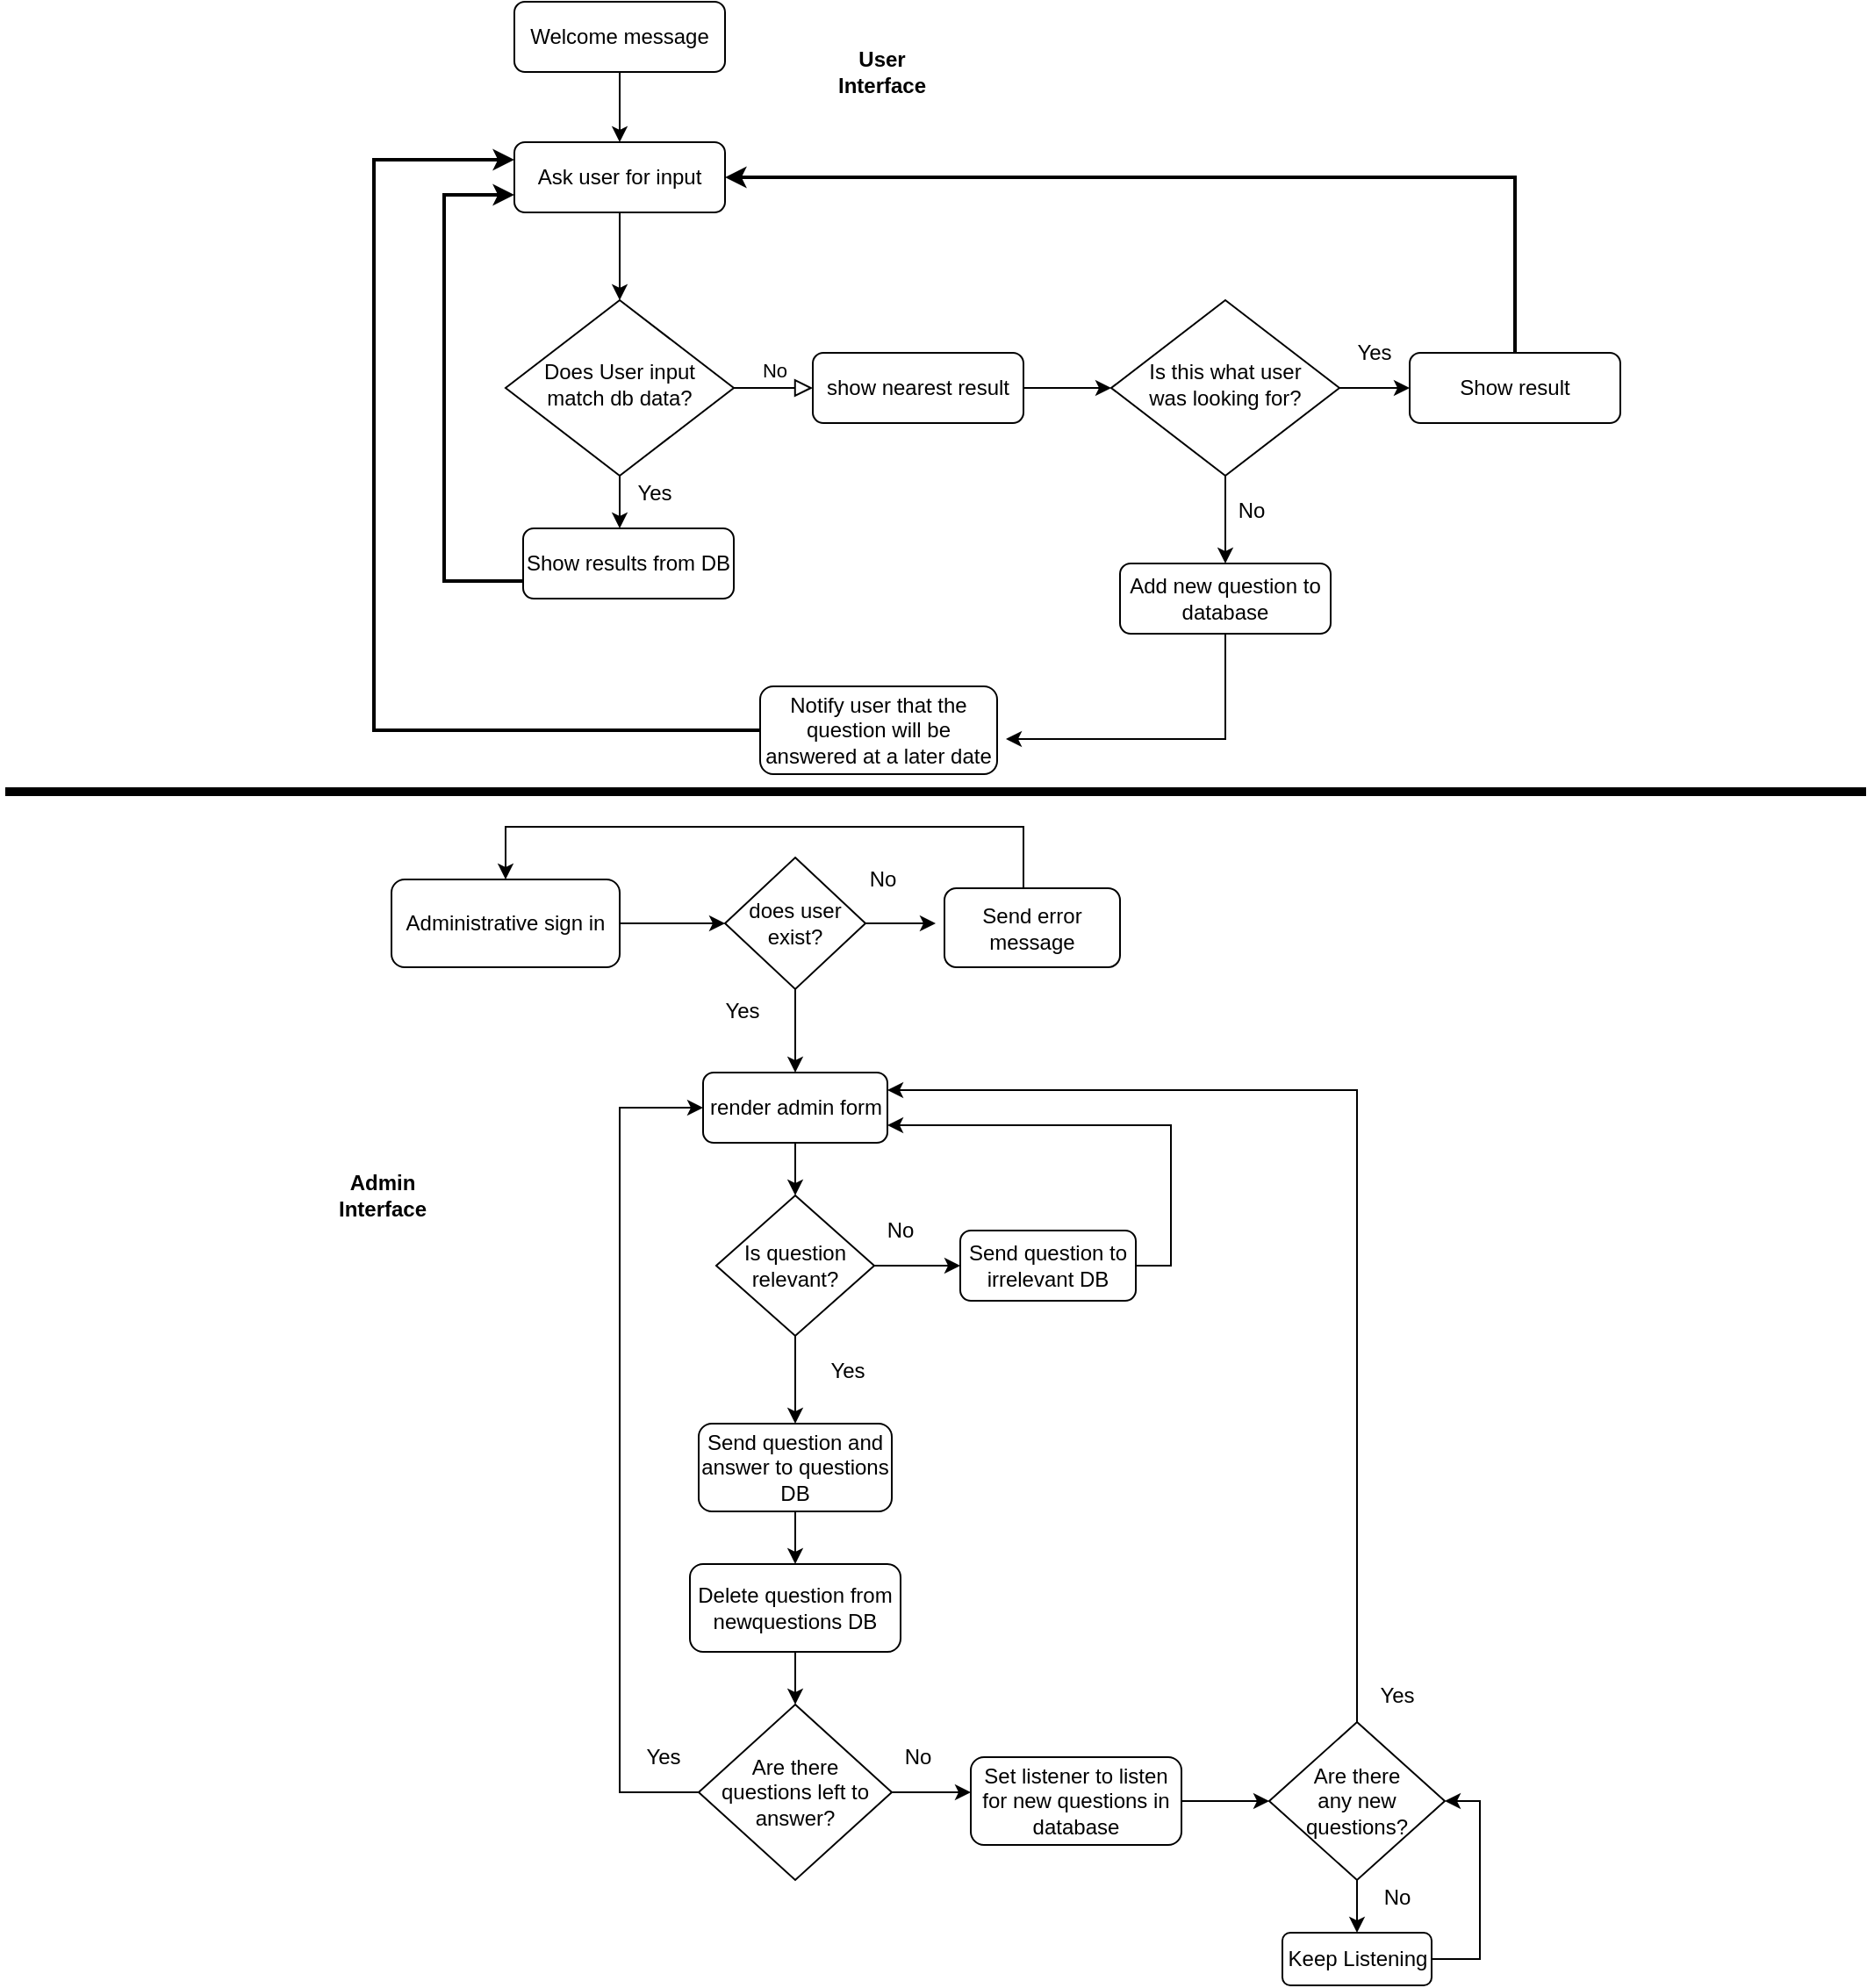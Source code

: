 <mxfile version="13.5.7" type="device"><diagram id="C5RBs43oDa-KdzZeNtuy" name="Page-1"><mxGraphModel dx="1913" dy="806" grid="1" gridSize="10" guides="1" tooltips="1" connect="1" arrows="1" fold="1" page="1" pageScale="1" pageWidth="827" pageHeight="1169" math="0" shadow="0"><root><mxCell id="WIyWlLk6GJQsqaUBKTNV-0"/><mxCell id="WIyWlLk6GJQsqaUBKTNV-1" parent="WIyWlLk6GJQsqaUBKTNV-0"/><mxCell id="ACECeO_ZDBBmXpNBd4h5-15" style="edgeStyle=orthogonalEdgeStyle;rounded=0;orthogonalLoop=1;jettySize=auto;html=1;entryX=0.5;entryY=0;entryDx=0;entryDy=0;" parent="WIyWlLk6GJQsqaUBKTNV-1" source="WIyWlLk6GJQsqaUBKTNV-3" target="WIyWlLk6GJQsqaUBKTNV-6" edge="1"><mxGeometry relative="1" as="geometry"/></mxCell><mxCell id="WIyWlLk6GJQsqaUBKTNV-3" value="Ask user for input" style="rounded=1;whiteSpace=wrap;html=1;fontSize=12;glass=0;strokeWidth=1;shadow=0;" parent="WIyWlLk6GJQsqaUBKTNV-1" vertex="1"><mxGeometry x="160" y="80" width="120" height="40" as="geometry"/></mxCell><mxCell id="WIyWlLk6GJQsqaUBKTNV-5" value="No" style="edgeStyle=orthogonalEdgeStyle;rounded=0;html=1;jettySize=auto;orthogonalLoop=1;fontSize=11;endArrow=block;endFill=0;endSize=8;strokeWidth=1;shadow=0;labelBackgroundColor=none;" parent="WIyWlLk6GJQsqaUBKTNV-1" source="WIyWlLk6GJQsqaUBKTNV-6" target="WIyWlLk6GJQsqaUBKTNV-7" edge="1"><mxGeometry y="10" relative="1" as="geometry"><mxPoint as="offset"/></mxGeometry></mxCell><mxCell id="ACECeO_ZDBBmXpNBd4h5-16" style="edgeStyle=orthogonalEdgeStyle;rounded=0;orthogonalLoop=1;jettySize=auto;html=1;" parent="WIyWlLk6GJQsqaUBKTNV-1" source="WIyWlLk6GJQsqaUBKTNV-6" edge="1"><mxGeometry relative="1" as="geometry"><mxPoint x="220" y="300" as="targetPoint"/></mxGeometry></mxCell><mxCell id="WIyWlLk6GJQsqaUBKTNV-6" value="Does User input match db data?" style="rhombus;whiteSpace=wrap;html=1;shadow=0;fontFamily=Helvetica;fontSize=12;align=center;strokeWidth=1;spacing=6;spacingTop=-4;" parent="WIyWlLk6GJQsqaUBKTNV-1" vertex="1"><mxGeometry x="155" y="170" width="130" height="100" as="geometry"/></mxCell><mxCell id="ACECeO_ZDBBmXpNBd4h5-1" style="edgeStyle=orthogonalEdgeStyle;rounded=0;orthogonalLoop=1;jettySize=auto;html=1;entryX=0;entryY=0.5;entryDx=0;entryDy=0;" parent="WIyWlLk6GJQsqaUBKTNV-1" source="WIyWlLk6GJQsqaUBKTNV-7" target="ACECeO_ZDBBmXpNBd4h5-0" edge="1"><mxGeometry relative="1" as="geometry"/></mxCell><mxCell id="WIyWlLk6GJQsqaUBKTNV-7" value="show nearest result" style="rounded=1;whiteSpace=wrap;html=1;fontSize=12;glass=0;strokeWidth=1;shadow=0;" parent="WIyWlLk6GJQsqaUBKTNV-1" vertex="1"><mxGeometry x="330" y="200" width="120" height="40" as="geometry"/></mxCell><mxCell id="ACECeO_ZDBBmXpNBd4h5-11" style="edgeStyle=orthogonalEdgeStyle;rounded=0;orthogonalLoop=1;jettySize=auto;html=1;" parent="WIyWlLk6GJQsqaUBKTNV-1" source="WIyWlLk6GJQsqaUBKTNV-11" edge="1"><mxGeometry relative="1" as="geometry"><mxPoint x="440" y="420" as="targetPoint"/><Array as="points"><mxPoint x="565" y="420"/></Array></mxGeometry></mxCell><mxCell id="WIyWlLk6GJQsqaUBKTNV-11" value="Add new question to database" style="rounded=1;whiteSpace=wrap;html=1;fontSize=12;glass=0;strokeWidth=1;shadow=0;" parent="WIyWlLk6GJQsqaUBKTNV-1" vertex="1"><mxGeometry x="505" y="320" width="120" height="40" as="geometry"/></mxCell><mxCell id="ACECeO_ZDBBmXpNBd4h5-9" style="edgeStyle=orthogonalEdgeStyle;rounded=0;orthogonalLoop=1;jettySize=auto;html=1;entryX=0;entryY=0.75;entryDx=0;entryDy=0;strokeWidth=2;" parent="WIyWlLk6GJQsqaUBKTNV-1" source="WIyWlLk6GJQsqaUBKTNV-12" target="WIyWlLk6GJQsqaUBKTNV-3" edge="1"><mxGeometry relative="1" as="geometry"><mxPoint x="150" y="110" as="targetPoint"/><Array as="points"><mxPoint x="120" y="330"/><mxPoint x="120" y="110"/></Array></mxGeometry></mxCell><mxCell id="WIyWlLk6GJQsqaUBKTNV-12" value="Show results from DB" style="rounded=1;whiteSpace=wrap;html=1;fontSize=12;glass=0;strokeWidth=1;shadow=0;" parent="WIyWlLk6GJQsqaUBKTNV-1" vertex="1"><mxGeometry x="165" y="300" width="120" height="40" as="geometry"/></mxCell><mxCell id="ACECeO_ZDBBmXpNBd4h5-3" style="edgeStyle=orthogonalEdgeStyle;rounded=0;orthogonalLoop=1;jettySize=auto;html=1;exitX=1;exitY=0.5;exitDx=0;exitDy=0;" parent="WIyWlLk6GJQsqaUBKTNV-1" source="ACECeO_ZDBBmXpNBd4h5-0" target="ACECeO_ZDBBmXpNBd4h5-2" edge="1"><mxGeometry relative="1" as="geometry"/></mxCell><mxCell id="ACECeO_ZDBBmXpNBd4h5-6" style="edgeStyle=orthogonalEdgeStyle;rounded=0;orthogonalLoop=1;jettySize=auto;html=1;" parent="WIyWlLk6GJQsqaUBKTNV-1" source="ACECeO_ZDBBmXpNBd4h5-0" edge="1"><mxGeometry relative="1" as="geometry"><mxPoint x="565" y="320" as="targetPoint"/></mxGeometry></mxCell><mxCell id="ACECeO_ZDBBmXpNBd4h5-0" value="Is this what user &lt;br&gt;was looking for?" style="rhombus;whiteSpace=wrap;html=1;shadow=0;fontFamily=Helvetica;fontSize=12;align=center;strokeWidth=1;spacing=6;spacingTop=-4;" parent="WIyWlLk6GJQsqaUBKTNV-1" vertex="1"><mxGeometry x="500" y="170" width="130" height="100" as="geometry"/></mxCell><mxCell id="ACECeO_ZDBBmXpNBd4h5-12" style="edgeStyle=orthogonalEdgeStyle;rounded=0;orthogonalLoop=1;jettySize=auto;html=1;entryX=1;entryY=0.5;entryDx=0;entryDy=0;strokeWidth=2;" parent="WIyWlLk6GJQsqaUBKTNV-1" source="ACECeO_ZDBBmXpNBd4h5-2" target="WIyWlLk6GJQsqaUBKTNV-3" edge="1"><mxGeometry relative="1" as="geometry"><Array as="points"><mxPoint x="730" y="100"/></Array></mxGeometry></mxCell><mxCell id="ACECeO_ZDBBmXpNBd4h5-2" value="Show result" style="rounded=1;whiteSpace=wrap;html=1;fontSize=12;glass=0;strokeWidth=1;shadow=0;" parent="WIyWlLk6GJQsqaUBKTNV-1" vertex="1"><mxGeometry x="670" y="200" width="120" height="40" as="geometry"/></mxCell><mxCell id="ACECeO_ZDBBmXpNBd4h5-5" value="Yes" style="text;html=1;strokeColor=none;fillColor=none;align=center;verticalAlign=middle;whiteSpace=wrap;rounded=0;" parent="WIyWlLk6GJQsqaUBKTNV-1" vertex="1"><mxGeometry x="630" y="190" width="40" height="20" as="geometry"/></mxCell><mxCell id="ACECeO_ZDBBmXpNBd4h5-8" style="edgeStyle=orthogonalEdgeStyle;rounded=0;orthogonalLoop=1;jettySize=auto;html=1;entryX=0.5;entryY=0;entryDx=0;entryDy=0;" parent="WIyWlLk6GJQsqaUBKTNV-1" source="ACECeO_ZDBBmXpNBd4h5-7" target="WIyWlLk6GJQsqaUBKTNV-3" edge="1"><mxGeometry relative="1" as="geometry"/></mxCell><mxCell id="ACECeO_ZDBBmXpNBd4h5-7" value="Welcome message" style="rounded=1;whiteSpace=wrap;html=1;fontSize=12;glass=0;strokeWidth=1;shadow=0;" parent="WIyWlLk6GJQsqaUBKTNV-1" vertex="1"><mxGeometry x="160" width="120" height="40" as="geometry"/></mxCell><mxCell id="ACECeO_ZDBBmXpNBd4h5-13" style="edgeStyle=orthogonalEdgeStyle;rounded=0;orthogonalLoop=1;jettySize=auto;html=1;entryX=0;entryY=0.25;entryDx=0;entryDy=0;strokeWidth=2;" parent="WIyWlLk6GJQsqaUBKTNV-1" source="ACECeO_ZDBBmXpNBd4h5-10" target="WIyWlLk6GJQsqaUBKTNV-3" edge="1"><mxGeometry relative="1" as="geometry"><Array as="points"><mxPoint x="80" y="415"/><mxPoint x="80" y="90"/></Array></mxGeometry></mxCell><mxCell id="ACECeO_ZDBBmXpNBd4h5-10" value="Notify user that the question will be answered at a later date" style="rounded=1;whiteSpace=wrap;html=1;fontSize=12;glass=0;strokeWidth=1;shadow=0;" parent="WIyWlLk6GJQsqaUBKTNV-1" vertex="1"><mxGeometry x="300" y="390" width="135" height="50" as="geometry"/></mxCell><mxCell id="ACECeO_ZDBBmXpNBd4h5-17" value="No" style="text;html=1;strokeColor=none;fillColor=none;align=center;verticalAlign=middle;whiteSpace=wrap;rounded=0;" parent="WIyWlLk6GJQsqaUBKTNV-1" vertex="1"><mxGeometry x="560" y="280" width="40" height="20" as="geometry"/></mxCell><mxCell id="ACECeO_ZDBBmXpNBd4h5-18" value="Yes" style="text;html=1;strokeColor=none;fillColor=none;align=center;verticalAlign=middle;whiteSpace=wrap;rounded=0;" parent="WIyWlLk6GJQsqaUBKTNV-1" vertex="1"><mxGeometry x="220" y="270" width="40" height="20" as="geometry"/></mxCell><mxCell id="Fhng7IQXN8qPz8WupZ_1-0" value="&lt;b&gt;User Interface&lt;/b&gt;" style="text;html=1;strokeColor=none;fillColor=none;align=center;verticalAlign=middle;whiteSpace=wrap;rounded=0;" parent="WIyWlLk6GJQsqaUBKTNV-1" vertex="1"><mxGeometry x="347.5" y="20" width="42.5" height="40" as="geometry"/></mxCell><mxCell id="Fhng7IQXN8qPz8WupZ_1-3" style="edgeStyle=orthogonalEdgeStyle;rounded=0;orthogonalLoop=1;jettySize=auto;html=1;exitX=1;exitY=0.5;exitDx=0;exitDy=0;" parent="WIyWlLk6GJQsqaUBKTNV-1" source="Fhng7IQXN8qPz8WupZ_1-1" edge="1"><mxGeometry relative="1" as="geometry"><mxPoint x="280" y="525" as="targetPoint"/></mxGeometry></mxCell><mxCell id="Fhng7IQXN8qPz8WupZ_1-1" value="Administrative sign in" style="rounded=1;whiteSpace=wrap;html=1;" parent="WIyWlLk6GJQsqaUBKTNV-1" vertex="1"><mxGeometry x="90" y="500" width="130" height="50" as="geometry"/></mxCell><mxCell id="Fhng7IQXN8qPz8WupZ_1-5" style="edgeStyle=orthogonalEdgeStyle;rounded=0;orthogonalLoop=1;jettySize=auto;html=1;" parent="WIyWlLk6GJQsqaUBKTNV-1" source="Fhng7IQXN8qPz8WupZ_1-2" edge="1"><mxGeometry relative="1" as="geometry"><mxPoint x="400" y="525" as="targetPoint"/></mxGeometry></mxCell><mxCell id="Fhng7IQXN8qPz8WupZ_1-8" style="edgeStyle=orthogonalEdgeStyle;rounded=0;orthogonalLoop=1;jettySize=auto;html=1;entryX=0.5;entryY=0;entryDx=0;entryDy=0;" parent="WIyWlLk6GJQsqaUBKTNV-1" source="Fhng7IQXN8qPz8WupZ_1-2" target="Fhng7IQXN8qPz8WupZ_1-4" edge="1"><mxGeometry relative="1" as="geometry"/></mxCell><mxCell id="Fhng7IQXN8qPz8WupZ_1-2" value="does user exist?" style="rhombus;whiteSpace=wrap;html=1;" parent="WIyWlLk6GJQsqaUBKTNV-1" vertex="1"><mxGeometry x="280" y="487.5" width="80" height="75" as="geometry"/></mxCell><mxCell id="Fhng7IQXN8qPz8WupZ_1-16" style="edgeStyle=orthogonalEdgeStyle;rounded=0;orthogonalLoop=1;jettySize=auto;html=1;entryX=0.5;entryY=0;entryDx=0;entryDy=0;" parent="WIyWlLk6GJQsqaUBKTNV-1" source="Fhng7IQXN8qPz8WupZ_1-4" target="Fhng7IQXN8qPz8WupZ_1-15" edge="1"><mxGeometry relative="1" as="geometry"/></mxCell><mxCell id="Fhng7IQXN8qPz8WupZ_1-4" value="render admin form" style="rounded=1;whiteSpace=wrap;html=1;" parent="WIyWlLk6GJQsqaUBKTNV-1" vertex="1"><mxGeometry x="267.5" y="610" width="105" height="40" as="geometry"/></mxCell><mxCell id="Fhng7IQXN8qPz8WupZ_1-6" value="Yes" style="text;html=1;strokeColor=none;fillColor=none;align=center;verticalAlign=middle;whiteSpace=wrap;rounded=0;" parent="WIyWlLk6GJQsqaUBKTNV-1" vertex="1"><mxGeometry x="270" y="565" width="40" height="20" as="geometry"/></mxCell><mxCell id="Fhng7IQXN8qPz8WupZ_1-13" style="edgeStyle=orthogonalEdgeStyle;rounded=0;orthogonalLoop=1;jettySize=auto;html=1;entryX=0.5;entryY=0;entryDx=0;entryDy=0;" parent="WIyWlLk6GJQsqaUBKTNV-1" source="Fhng7IQXN8qPz8WupZ_1-7" target="Fhng7IQXN8qPz8WupZ_1-1" edge="1"><mxGeometry relative="1" as="geometry"><Array as="points"><mxPoint x="450" y="470"/><mxPoint x="155" y="470"/></Array></mxGeometry></mxCell><mxCell id="Fhng7IQXN8qPz8WupZ_1-7" value="Send error message" style="rounded=1;whiteSpace=wrap;html=1;" parent="WIyWlLk6GJQsqaUBKTNV-1" vertex="1"><mxGeometry x="405" y="505" width="100" height="45" as="geometry"/></mxCell><mxCell id="Fhng7IQXN8qPz8WupZ_1-12" value="No" style="text;html=1;strokeColor=none;fillColor=none;align=center;verticalAlign=middle;whiteSpace=wrap;rounded=0;" parent="WIyWlLk6GJQsqaUBKTNV-1" vertex="1"><mxGeometry x="350" y="490" width="40" height="20" as="geometry"/></mxCell><mxCell id="Fhng7IQXN8qPz8WupZ_1-14" value="&lt;b&gt;Admin Interface&lt;/b&gt;" style="text;html=1;strokeColor=none;fillColor=none;align=center;verticalAlign=middle;whiteSpace=wrap;rounded=0;" parent="WIyWlLk6GJQsqaUBKTNV-1" vertex="1"><mxGeometry x="40" y="660" width="90" height="40" as="geometry"/></mxCell><mxCell id="Fhng7IQXN8qPz8WupZ_1-18" style="edgeStyle=orthogonalEdgeStyle;rounded=0;orthogonalLoop=1;jettySize=auto;html=1;entryX=0;entryY=0.5;entryDx=0;entryDy=0;" parent="WIyWlLk6GJQsqaUBKTNV-1" source="Fhng7IQXN8qPz8WupZ_1-15" target="Fhng7IQXN8qPz8WupZ_1-17" edge="1"><mxGeometry relative="1" as="geometry"/></mxCell><mxCell id="Fhng7IQXN8qPz8WupZ_1-21" style="edgeStyle=orthogonalEdgeStyle;rounded=0;orthogonalLoop=1;jettySize=auto;html=1;" parent="WIyWlLk6GJQsqaUBKTNV-1" source="Fhng7IQXN8qPz8WupZ_1-15" edge="1"><mxGeometry relative="1" as="geometry"><mxPoint x="320" y="810" as="targetPoint"/></mxGeometry></mxCell><mxCell id="Fhng7IQXN8qPz8WupZ_1-15" value="Is question relevant?" style="rhombus;whiteSpace=wrap;html=1;" parent="WIyWlLk6GJQsqaUBKTNV-1" vertex="1"><mxGeometry x="275" y="680" width="90" height="80" as="geometry"/></mxCell><mxCell id="r2BY2enDfbgz3c54ABPx-0" style="edgeStyle=orthogonalEdgeStyle;rounded=0;orthogonalLoop=1;jettySize=auto;html=1;exitX=1;exitY=0.5;exitDx=0;exitDy=0;entryX=1;entryY=0.75;entryDx=0;entryDy=0;" edge="1" parent="WIyWlLk6GJQsqaUBKTNV-1" source="Fhng7IQXN8qPz8WupZ_1-17" target="Fhng7IQXN8qPz8WupZ_1-4"><mxGeometry relative="1" as="geometry"><Array as="points"><mxPoint x="534" y="720"/><mxPoint x="534" y="640"/></Array></mxGeometry></mxCell><mxCell id="Fhng7IQXN8qPz8WupZ_1-17" value="Send question to irrelevant DB" style="rounded=1;whiteSpace=wrap;html=1;" parent="WIyWlLk6GJQsqaUBKTNV-1" vertex="1"><mxGeometry x="414" y="700" width="100" height="40" as="geometry"/></mxCell><mxCell id="Fhng7IQXN8qPz8WupZ_1-19" value="No" style="text;html=1;strokeColor=none;fillColor=none;align=center;verticalAlign=middle;whiteSpace=wrap;rounded=0;" parent="WIyWlLk6GJQsqaUBKTNV-1" vertex="1"><mxGeometry x="360" y="690" width="40" height="20" as="geometry"/></mxCell><mxCell id="Fhng7IQXN8qPz8WupZ_1-24" style="edgeStyle=orthogonalEdgeStyle;rounded=0;orthogonalLoop=1;jettySize=auto;html=1;entryX=0.5;entryY=0;entryDx=0;entryDy=0;" parent="WIyWlLk6GJQsqaUBKTNV-1" source="Fhng7IQXN8qPz8WupZ_1-20" target="Fhng7IQXN8qPz8WupZ_1-23" edge="1"><mxGeometry relative="1" as="geometry"/></mxCell><mxCell id="Fhng7IQXN8qPz8WupZ_1-20" value="Send question and answer to questions DB" style="rounded=1;whiteSpace=wrap;html=1;" parent="WIyWlLk6GJQsqaUBKTNV-1" vertex="1"><mxGeometry x="265" y="810" width="110" height="50" as="geometry"/></mxCell><mxCell id="Fhng7IQXN8qPz8WupZ_1-22" value="Yes" style="text;html=1;strokeColor=none;fillColor=none;align=center;verticalAlign=middle;whiteSpace=wrap;rounded=0;" parent="WIyWlLk6GJQsqaUBKTNV-1" vertex="1"><mxGeometry x="330" y="770" width="40" height="20" as="geometry"/></mxCell><mxCell id="r2BY2enDfbgz3c54ABPx-6" style="edgeStyle=orthogonalEdgeStyle;rounded=0;orthogonalLoop=1;jettySize=auto;html=1;exitX=0.5;exitY=1;exitDx=0;exitDy=0;entryX=0.5;entryY=0;entryDx=0;entryDy=0;" edge="1" parent="WIyWlLk6GJQsqaUBKTNV-1" source="Fhng7IQXN8qPz8WupZ_1-23" target="r2BY2enDfbgz3c54ABPx-2"><mxGeometry relative="1" as="geometry"/></mxCell><mxCell id="Fhng7IQXN8qPz8WupZ_1-23" value="Delete question from newquestions DB" style="rounded=1;whiteSpace=wrap;html=1;" parent="WIyWlLk6GJQsqaUBKTNV-1" vertex="1"><mxGeometry x="260" y="890" width="120" height="50" as="geometry"/></mxCell><mxCell id="r2BY2enDfbgz3c54ABPx-4" style="edgeStyle=orthogonalEdgeStyle;rounded=0;orthogonalLoop=1;jettySize=auto;html=1;entryX=0;entryY=0.5;entryDx=0;entryDy=0;" edge="1" parent="WIyWlLk6GJQsqaUBKTNV-1" source="r2BY2enDfbgz3c54ABPx-2" target="Fhng7IQXN8qPz8WupZ_1-4"><mxGeometry relative="1" as="geometry"><Array as="points"><mxPoint x="220" y="1020"/><mxPoint x="220" y="630"/></Array></mxGeometry></mxCell><mxCell id="r2BY2enDfbgz3c54ABPx-8" style="edgeStyle=orthogonalEdgeStyle;rounded=0;orthogonalLoop=1;jettySize=auto;html=1;exitX=1;exitY=0.5;exitDx=0;exitDy=0;" edge="1" parent="WIyWlLk6GJQsqaUBKTNV-1" source="r2BY2enDfbgz3c54ABPx-2" target="r2BY2enDfbgz3c54ABPx-7"><mxGeometry relative="1" as="geometry"><Array as="points"><mxPoint x="398" y="1020"/><mxPoint x="398" y="1020"/></Array></mxGeometry></mxCell><mxCell id="r2BY2enDfbgz3c54ABPx-2" value="Are there &lt;br&gt;questions left to answer?" style="rhombus;whiteSpace=wrap;html=1;" vertex="1" parent="WIyWlLk6GJQsqaUBKTNV-1"><mxGeometry x="265" y="970" width="110" height="100" as="geometry"/></mxCell><mxCell id="r2BY2enDfbgz3c54ABPx-5" value="Yes" style="text;html=1;strokeColor=none;fillColor=none;align=center;verticalAlign=middle;whiteSpace=wrap;rounded=0;" vertex="1" parent="WIyWlLk6GJQsqaUBKTNV-1"><mxGeometry x="225" y="990" width="40" height="20" as="geometry"/></mxCell><mxCell id="r2BY2enDfbgz3c54ABPx-12" style="edgeStyle=orthogonalEdgeStyle;rounded=0;orthogonalLoop=1;jettySize=auto;html=1;exitX=1;exitY=0.5;exitDx=0;exitDy=0;entryX=0;entryY=0.5;entryDx=0;entryDy=0;" edge="1" parent="WIyWlLk6GJQsqaUBKTNV-1" source="r2BY2enDfbgz3c54ABPx-7" target="r2BY2enDfbgz3c54ABPx-11"><mxGeometry relative="1" as="geometry"/></mxCell><mxCell id="r2BY2enDfbgz3c54ABPx-7" value="Set listener to listen for new questions in database" style="rounded=1;whiteSpace=wrap;html=1;" vertex="1" parent="WIyWlLk6GJQsqaUBKTNV-1"><mxGeometry x="420" y="1000" width="120" height="50" as="geometry"/></mxCell><mxCell id="r2BY2enDfbgz3c54ABPx-9" value="No" style="text;html=1;strokeColor=none;fillColor=none;align=center;verticalAlign=middle;whiteSpace=wrap;rounded=0;" vertex="1" parent="WIyWlLk6GJQsqaUBKTNV-1"><mxGeometry x="370" y="990" width="40" height="20" as="geometry"/></mxCell><mxCell id="r2BY2enDfbgz3c54ABPx-16" style="edgeStyle=orthogonalEdgeStyle;rounded=0;orthogonalLoop=1;jettySize=auto;html=1;exitX=0.5;exitY=0;exitDx=0;exitDy=0;entryX=1;entryY=0.25;entryDx=0;entryDy=0;" edge="1" parent="WIyWlLk6GJQsqaUBKTNV-1" source="r2BY2enDfbgz3c54ABPx-11" target="Fhng7IQXN8qPz8WupZ_1-4"><mxGeometry relative="1" as="geometry"/></mxCell><mxCell id="r2BY2enDfbgz3c54ABPx-20" style="edgeStyle=orthogonalEdgeStyle;rounded=0;orthogonalLoop=1;jettySize=auto;html=1;entryX=0.5;entryY=0;entryDx=0;entryDy=0;" edge="1" parent="WIyWlLk6GJQsqaUBKTNV-1" source="r2BY2enDfbgz3c54ABPx-11" target="r2BY2enDfbgz3c54ABPx-18"><mxGeometry relative="1" as="geometry"/></mxCell><mxCell id="r2BY2enDfbgz3c54ABPx-11" value="Are there &lt;br&gt;any new questions?" style="rhombus;whiteSpace=wrap;html=1;" vertex="1" parent="WIyWlLk6GJQsqaUBKTNV-1"><mxGeometry x="590" y="980" width="100" height="90" as="geometry"/></mxCell><mxCell id="r2BY2enDfbgz3c54ABPx-14" value="Yes" style="text;html=1;strokeColor=none;fillColor=none;align=center;verticalAlign=middle;whiteSpace=wrap;rounded=0;" vertex="1" parent="WIyWlLk6GJQsqaUBKTNV-1"><mxGeometry x="642.5" y="950" width="40" height="30" as="geometry"/></mxCell><mxCell id="r2BY2enDfbgz3c54ABPx-21" style="edgeStyle=orthogonalEdgeStyle;rounded=0;orthogonalLoop=1;jettySize=auto;html=1;entryX=1;entryY=0.5;entryDx=0;entryDy=0;" edge="1" parent="WIyWlLk6GJQsqaUBKTNV-1" source="r2BY2enDfbgz3c54ABPx-18" target="r2BY2enDfbgz3c54ABPx-11"><mxGeometry relative="1" as="geometry"><Array as="points"><mxPoint x="710" y="1115"/><mxPoint x="710" y="1025"/></Array></mxGeometry></mxCell><mxCell id="r2BY2enDfbgz3c54ABPx-18" value="Keep Listening" style="rounded=1;whiteSpace=wrap;html=1;" vertex="1" parent="WIyWlLk6GJQsqaUBKTNV-1"><mxGeometry x="597.5" y="1100" width="85" height="30" as="geometry"/></mxCell><mxCell id="r2BY2enDfbgz3c54ABPx-22" value="No" style="text;html=1;strokeColor=none;fillColor=none;align=center;verticalAlign=middle;whiteSpace=wrap;rounded=0;" vertex="1" parent="WIyWlLk6GJQsqaUBKTNV-1"><mxGeometry x="642.5" y="1070" width="40" height="20" as="geometry"/></mxCell><mxCell id="r2BY2enDfbgz3c54ABPx-23" value="" style="endArrow=none;html=1;strokeWidth=5;" edge="1" parent="WIyWlLk6GJQsqaUBKTNV-1"><mxGeometry width="50" height="50" relative="1" as="geometry"><mxPoint x="-130" y="450" as="sourcePoint"/><mxPoint x="930" y="450" as="targetPoint"/></mxGeometry></mxCell></root></mxGraphModel></diagram></mxfile>